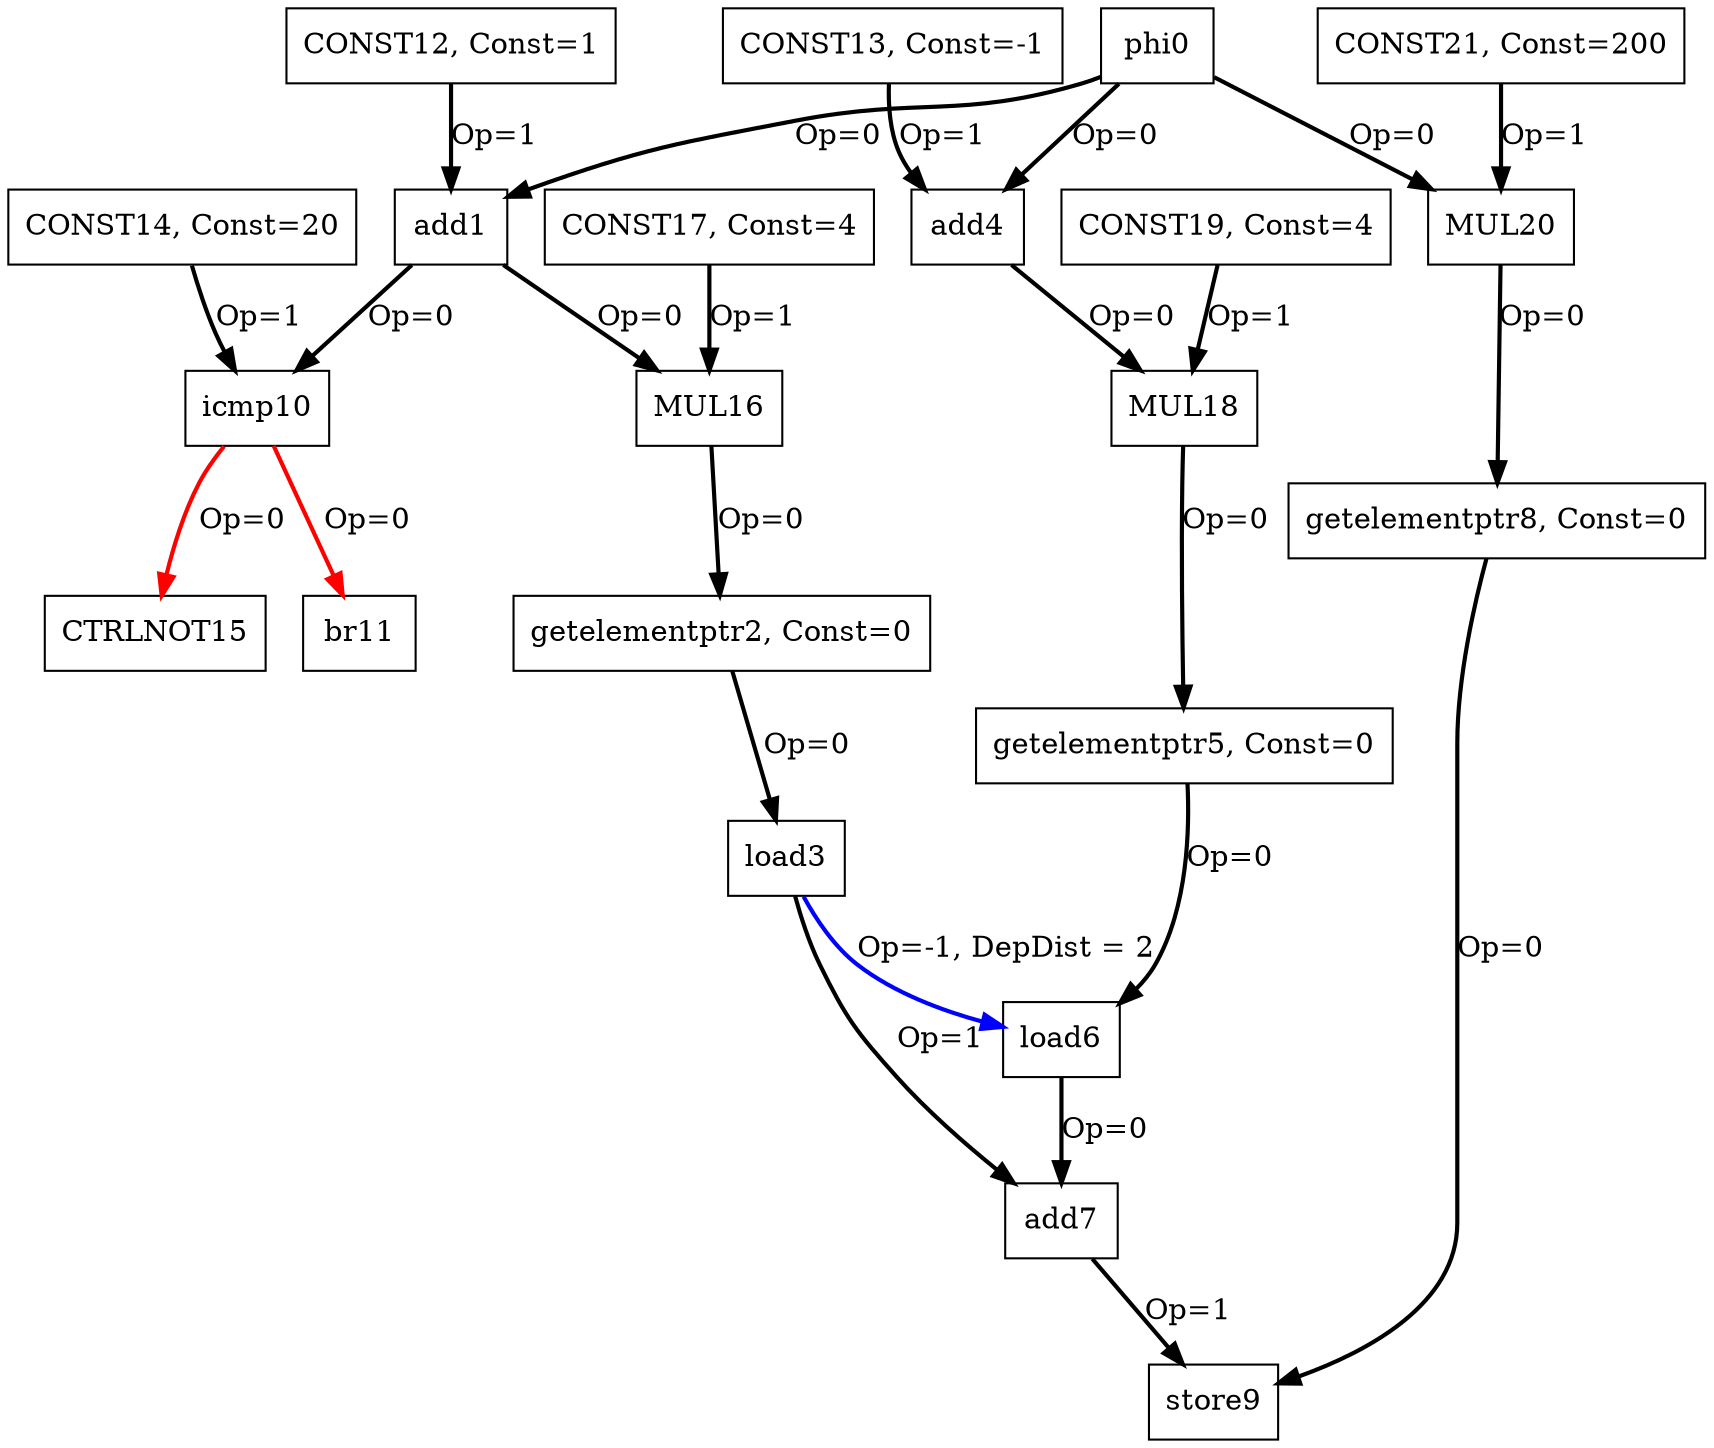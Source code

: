 Digraph G {
phi0[label = "phi0", shape = box, color = black];
add1[label = "add1", shape = box, color = black];
getelementptr2[label = "getelementptr2, Const=0", shape = box, color = black];
load3[label = "load3", shape = box, color = black];
add4[label = "add4", shape = box, color = black];
getelementptr5[label = "getelementptr5, Const=0", shape = box, color = black];
load6[label = "load6", shape = box, color = black];
add7[label = "add7", shape = box, color = black];
getelementptr8[label = "getelementptr8, Const=0", shape = box, color = black];
store9[label = "store9", shape = box, color = black];
icmp10[label = "icmp10", shape = box, color = black];
br11[label = "br11", shape = box, color = black];
CONST12[label = "CONST12, Const=1", shape = box, color = black];
CONST13[label = "CONST13, Const=-1", shape = box, color = black];
CONST14[label = "CONST14, Const=20", shape = box, color = black];
CTRLNOT15[label = "CTRLNOT15", shape = box, color = black];
MUL16[label = "MUL16", shape = box, color = black];
CONST17[label = "CONST17, Const=4", shape = box, color = black];
MUL18[label = "MUL18", shape = box, color = black];
CONST19[label = "CONST19, Const=4", shape = box, color = black];
MUL20[label = "MUL20", shape = box, color = black];
CONST21[label = "CONST21, Const=200", shape = box, color = black];
phi0 -> add4[color = black, style = bold, label = "Op=0"];
phi0 -> add1[color = black, style = bold, label = "Op=0"];
CONST12 -> add1[color = black, style = bold, label = "Op=1"];
add1 -> icmp10[color = black, style = bold, label = "Op=0"];
getelementptr2 -> load3[color = black, style = bold, label = "Op=0"];
load3 -> add7[color = black, style = bold, label = "Op=1"];
CONST13 -> add4[color = black, style = bold, label = "Op=1"];
getelementptr5 -> load6[color = black, style = bold, label = "Op=0"];
load6 -> add7[color = black, style = bold, label = "Op=0"];
add7 -> store9[color = black, style = bold, label = "Op=1"];
getelementptr8 -> store9[color = black, style = bold, label = "Op=0"];
CONST14 -> icmp10[color = black, style = bold, label = "Op=1"];
icmp10 -> br11[color = red, style = bold, label = "Op=0"];
load3 -> load6[color = blue, style = bold, label = "Op=-1, DepDist = 2"];
icmp10 -> CTRLNOT15[color = red, style = bold, label = "Op=0"];
add1 -> MUL16[color = black, style = bold, label = "Op=0"];
CONST17 -> MUL16[color = black, style = bold, label = "Op=1"];
MUL16 -> getelementptr2[color = black, style = bold, label = "Op=0"];
add4 -> MUL18[color = black, style = bold, label = "Op=0"];
CONST19 -> MUL18[color = black, style = bold, label = "Op=1"];
MUL18 -> getelementptr5[color = black, style = bold, label = "Op=0"];
phi0 -> MUL20[color = black, style = bold, label = "Op=0"];
CONST21 -> MUL20[color = black, style = bold, label = "Op=1"];
MUL20 -> getelementptr8[color = black, style = bold, label = "Op=0"];
}
